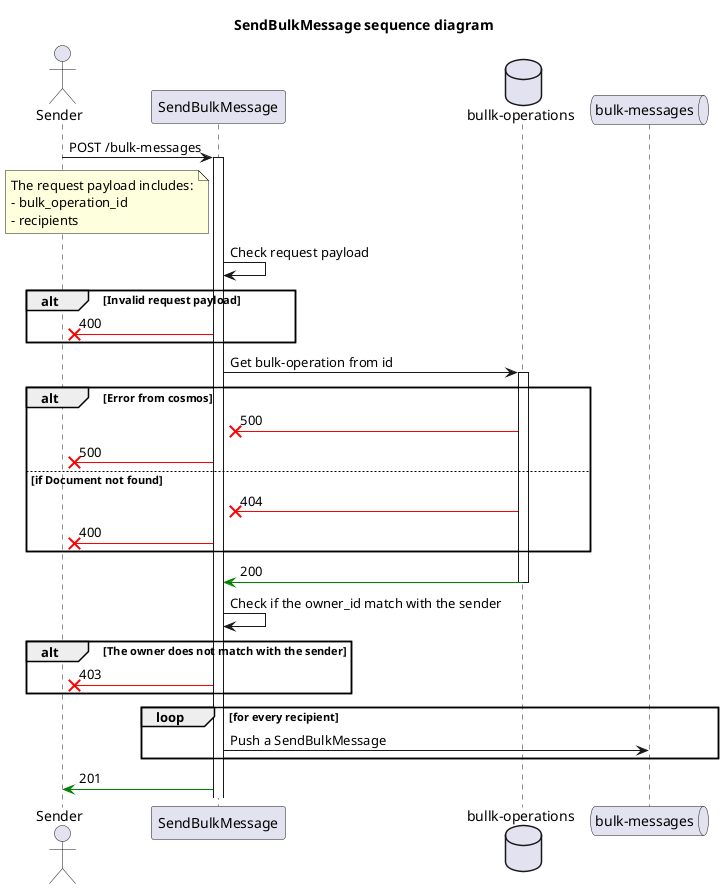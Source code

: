 @startuml send-bulk-message-sequence

title SendBulkMessage sequence diagram

actor sender as "Sender"
participant fn as "SendBulkMessage"
database db as "bullk-operations"
queue bm as "bulk-messages"

sender -> fn: POST /bulk-messages
activate fn
note left of fn
  The request payload includes:
  - bulk_operation_id
  - recipients
end note

fn -> fn: Check request payload
alt Invalid request payload
  fn -[#red]x sender: 400
end

fn -> db: Get bulk-operation from id
activate db
alt Error from cosmos
  db -[#red]x fn: 500
  fn -[#red]x sender: 500
else if Document not found
  db -[#red]x fn: 404
  fn -[#red]x sender: 400
end
db -[#green]> fn: 200
deactivate db

fn -> fn: Check if the owner_id match with the sender
alt The owner does not match with the sender
  fn -[#red]x sender: 403
end

loop for every recipient
  fn -> bm: Push a SendBulkMessage
end

fn -[#green]> sender: 201

@enduml
